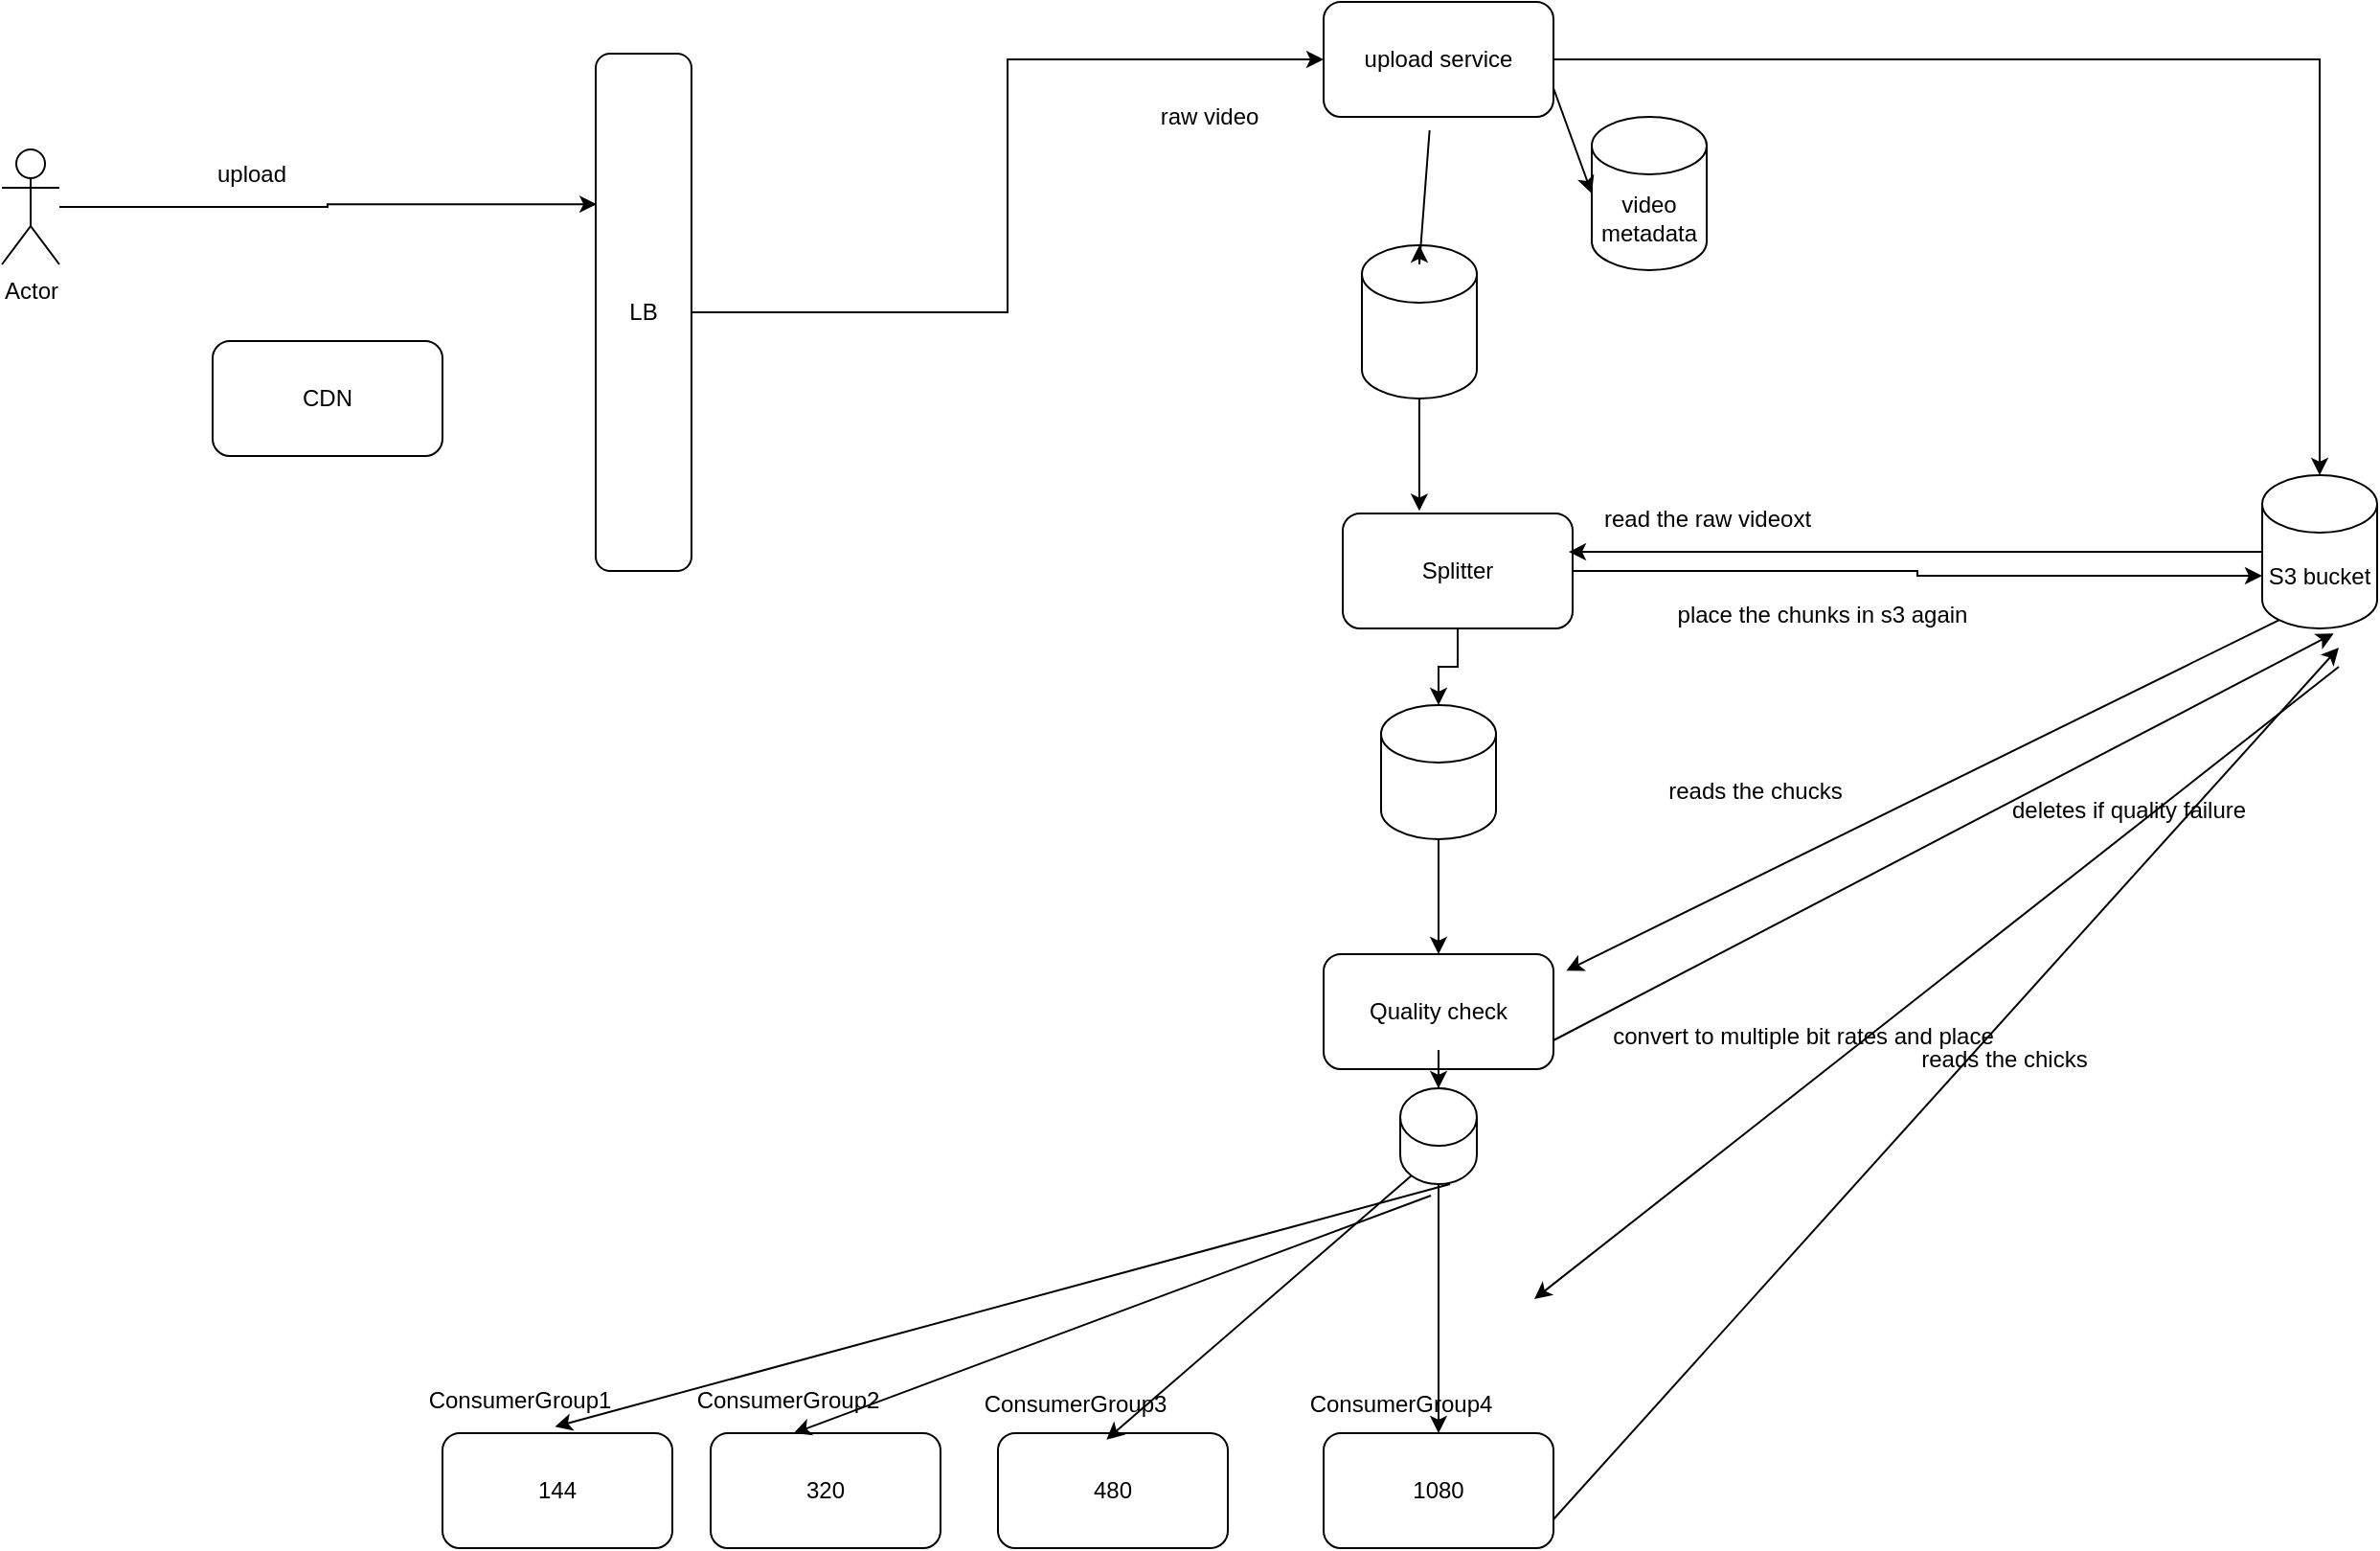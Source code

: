 <mxfile version="26.0.2">
  <diagram name="Page-1" id="wr1D-0MTlJyjIQ2NOFZ8">
    <mxGraphModel dx="794" dy="412" grid="1" gridSize="10" guides="1" tooltips="1" connect="1" arrows="1" fold="1" page="1" pageScale="1" pageWidth="2300" pageHeight="2300" math="0" shadow="0">
      <root>
        <mxCell id="0" />
        <mxCell id="1" parent="0" />
        <mxCell id="ig0RAC2btzfinSxMwZul-1" value="Actor" style="shape=umlActor;verticalLabelPosition=bottom;verticalAlign=top;html=1;outlineConnect=0;" vertex="1" parent="1">
          <mxGeometry x="30" y="80" width="30" height="60" as="geometry" />
        </mxCell>
        <mxCell id="ig0RAC2btzfinSxMwZul-8" style="edgeStyle=orthogonalEdgeStyle;rounded=0;orthogonalLoop=1;jettySize=auto;html=1;entryX=0;entryY=0.5;entryDx=0;entryDy=0;" edge="1" parent="1" source="ig0RAC2btzfinSxMwZul-2" target="ig0RAC2btzfinSxMwZul-7">
          <mxGeometry relative="1" as="geometry" />
        </mxCell>
        <mxCell id="ig0RAC2btzfinSxMwZul-2" value="LB" style="rounded=1;whiteSpace=wrap;html=1;" vertex="1" parent="1">
          <mxGeometry x="340" y="30" width="50" height="270" as="geometry" />
        </mxCell>
        <mxCell id="ig0RAC2btzfinSxMwZul-4" value="CDN" style="rounded=1;whiteSpace=wrap;html=1;" vertex="1" parent="1">
          <mxGeometry x="140" y="180" width="120" height="60" as="geometry" />
        </mxCell>
        <mxCell id="ig0RAC2btzfinSxMwZul-5" style="edgeStyle=orthogonalEdgeStyle;rounded=0;orthogonalLoop=1;jettySize=auto;html=1;entryX=0.011;entryY=0.291;entryDx=0;entryDy=0;entryPerimeter=0;" edge="1" parent="1" source="ig0RAC2btzfinSxMwZul-1" target="ig0RAC2btzfinSxMwZul-2">
          <mxGeometry relative="1" as="geometry" />
        </mxCell>
        <mxCell id="ig0RAC2btzfinSxMwZul-6" value="upload" style="text;html=1;align=center;verticalAlign=middle;resizable=0;points=[];autosize=1;strokeColor=none;fillColor=none;" vertex="1" parent="1">
          <mxGeometry x="130" y="78" width="60" height="30" as="geometry" />
        </mxCell>
        <mxCell id="ig0RAC2btzfinSxMwZul-9" style="edgeStyle=orthogonalEdgeStyle;rounded=0;orthogonalLoop=1;jettySize=auto;html=1;" edge="1" parent="1" source="ig0RAC2btzfinSxMwZul-7" target="ig0RAC2btzfinSxMwZul-10">
          <mxGeometry relative="1" as="geometry">
            <mxPoint x="780" y="80" as="targetPoint" />
          </mxGeometry>
        </mxCell>
        <mxCell id="ig0RAC2btzfinSxMwZul-7" value="upload service" style="rounded=1;whiteSpace=wrap;html=1;" vertex="1" parent="1">
          <mxGeometry x="720" y="3" width="120" height="60" as="geometry" />
        </mxCell>
        <mxCell id="ig0RAC2btzfinSxMwZul-10" value="S3 bucket" style="shape=cylinder3;whiteSpace=wrap;html=1;boundedLbl=1;backgroundOutline=1;size=15;" vertex="1" parent="1">
          <mxGeometry x="1210" y="250" width="60" height="80" as="geometry" />
        </mxCell>
        <mxCell id="ig0RAC2btzfinSxMwZul-11" value="raw video" style="text;html=1;align=center;verticalAlign=middle;resizable=0;points=[];autosize=1;strokeColor=none;fillColor=none;" vertex="1" parent="1">
          <mxGeometry x="625" y="48" width="70" height="30" as="geometry" />
        </mxCell>
        <mxCell id="ig0RAC2btzfinSxMwZul-12" value="video metadata" style="shape=cylinder3;whiteSpace=wrap;html=1;boundedLbl=1;backgroundOutline=1;size=15;" vertex="1" parent="1">
          <mxGeometry x="860" y="63" width="60" height="80" as="geometry" />
        </mxCell>
        <mxCell id="ig0RAC2btzfinSxMwZul-13" value="" style="endArrow=classic;html=1;rounded=0;exitX=1;exitY=0.75;exitDx=0;exitDy=0;entryX=0;entryY=0.5;entryDx=0;entryDy=0;entryPerimeter=0;" edge="1" parent="1" source="ig0RAC2btzfinSxMwZul-7" target="ig0RAC2btzfinSxMwZul-12">
          <mxGeometry width="50" height="50" relative="1" as="geometry">
            <mxPoint x="570" y="240" as="sourcePoint" />
            <mxPoint x="810" y="108" as="targetPoint" />
          </mxGeometry>
        </mxCell>
        <mxCell id="ig0RAC2btzfinSxMwZul-22" style="edgeStyle=orthogonalEdgeStyle;rounded=0;orthogonalLoop=1;jettySize=auto;html=1;" edge="1" parent="1" source="ig0RAC2btzfinSxMwZul-14" target="ig0RAC2btzfinSxMwZul-23">
          <mxGeometry relative="1" as="geometry">
            <mxPoint x="780" y="410" as="targetPoint" />
          </mxGeometry>
        </mxCell>
        <mxCell id="ig0RAC2btzfinSxMwZul-14" value="Splitter" style="rounded=1;whiteSpace=wrap;html=1;" vertex="1" parent="1">
          <mxGeometry x="730" y="270" width="120" height="60" as="geometry" />
        </mxCell>
        <mxCell id="ig0RAC2btzfinSxMwZul-15" value="" style="shape=cylinder3;whiteSpace=wrap;html=1;boundedLbl=1;backgroundOutline=1;size=15;" vertex="1" parent="1">
          <mxGeometry x="740" y="130" width="60" height="80" as="geometry" />
        </mxCell>
        <mxCell id="ig0RAC2btzfinSxMwZul-16" value="" style="endArrow=classic;html=1;rounded=0;exitX=0.461;exitY=1.117;exitDx=0;exitDy=0;exitPerimeter=0;" edge="1" parent="1" source="ig0RAC2btzfinSxMwZul-7" target="ig0RAC2btzfinSxMwZul-15">
          <mxGeometry width="50" height="50" relative="1" as="geometry">
            <mxPoint x="570" y="240" as="sourcePoint" />
            <mxPoint x="620" y="190" as="targetPoint" />
            <Array as="points">
              <mxPoint x="770" y="140" />
            </Array>
          </mxGeometry>
        </mxCell>
        <mxCell id="ig0RAC2btzfinSxMwZul-17" style="edgeStyle=orthogonalEdgeStyle;rounded=0;orthogonalLoop=1;jettySize=auto;html=1;entryX=0.333;entryY=-0.022;entryDx=0;entryDy=0;entryPerimeter=0;" edge="1" parent="1" source="ig0RAC2btzfinSxMwZul-15" target="ig0RAC2btzfinSxMwZul-14">
          <mxGeometry relative="1" as="geometry" />
        </mxCell>
        <mxCell id="ig0RAC2btzfinSxMwZul-18" style="edgeStyle=orthogonalEdgeStyle;rounded=0;orthogonalLoop=1;jettySize=auto;html=1;entryX=0;entryY=0;entryDx=0;entryDy=52.5;entryPerimeter=0;" edge="1" parent="1" source="ig0RAC2btzfinSxMwZul-14" target="ig0RAC2btzfinSxMwZul-10">
          <mxGeometry relative="1" as="geometry" />
        </mxCell>
        <mxCell id="ig0RAC2btzfinSxMwZul-19" value="read the raw videoxt" style="text;html=1;align=center;verticalAlign=middle;resizable=0;points=[];autosize=1;strokeColor=none;fillColor=none;" vertex="1" parent="1">
          <mxGeometry x="855" y="258" width="130" height="30" as="geometry" />
        </mxCell>
        <mxCell id="ig0RAC2btzfinSxMwZul-20" style="edgeStyle=orthogonalEdgeStyle;rounded=0;orthogonalLoop=1;jettySize=auto;html=1;entryX=-0.054;entryY=1.067;entryDx=0;entryDy=0;entryPerimeter=0;" edge="1" parent="1" source="ig0RAC2btzfinSxMwZul-10" target="ig0RAC2btzfinSxMwZul-19">
          <mxGeometry relative="1" as="geometry" />
        </mxCell>
        <mxCell id="ig0RAC2btzfinSxMwZul-21" value="place the chunks in s3 again" style="text;html=1;align=center;verticalAlign=middle;resizable=0;points=[];autosize=1;strokeColor=none;fillColor=none;" vertex="1" parent="1">
          <mxGeometry x="895" y="308" width="170" height="30" as="geometry" />
        </mxCell>
        <mxCell id="ig0RAC2btzfinSxMwZul-25" style="edgeStyle=orthogonalEdgeStyle;rounded=0;orthogonalLoop=1;jettySize=auto;html=1;entryX=0.5;entryY=0;entryDx=0;entryDy=0;" edge="1" parent="1" source="ig0RAC2btzfinSxMwZul-23" target="ig0RAC2btzfinSxMwZul-24">
          <mxGeometry relative="1" as="geometry" />
        </mxCell>
        <mxCell id="ig0RAC2btzfinSxMwZul-23" value="" style="shape=cylinder3;whiteSpace=wrap;html=1;boundedLbl=1;backgroundOutline=1;size=15;" vertex="1" parent="1">
          <mxGeometry x="750" y="370" width="60" height="70" as="geometry" />
        </mxCell>
        <mxCell id="ig0RAC2btzfinSxMwZul-30" style="edgeStyle=orthogonalEdgeStyle;rounded=0;orthogonalLoop=1;jettySize=auto;html=1;" edge="1" parent="1" source="ig0RAC2btzfinSxMwZul-38" target="ig0RAC2btzfinSxMwZul-31">
          <mxGeometry relative="1" as="geometry">
            <mxPoint x="780" y="640" as="targetPoint" />
          </mxGeometry>
        </mxCell>
        <mxCell id="ig0RAC2btzfinSxMwZul-24" value="Quality check" style="rounded=1;whiteSpace=wrap;html=1;" vertex="1" parent="1">
          <mxGeometry x="720" y="500" width="120" height="60" as="geometry" />
        </mxCell>
        <mxCell id="ig0RAC2btzfinSxMwZul-27" value="" style="endArrow=classic;html=1;rounded=0;exitX=0.145;exitY=1;exitDx=0;exitDy=-4.35;exitPerimeter=0;entryX=1.056;entryY=0.144;entryDx=0;entryDy=0;entryPerimeter=0;" edge="1" parent="1" source="ig0RAC2btzfinSxMwZul-10" target="ig0RAC2btzfinSxMwZul-24">
          <mxGeometry width="50" height="50" relative="1" as="geometry">
            <mxPoint x="960" y="410" as="sourcePoint" />
            <mxPoint x="1010" y="360" as="targetPoint" />
          </mxGeometry>
        </mxCell>
        <mxCell id="ig0RAC2btzfinSxMwZul-28" value="deletes if quality failure" style="text;html=1;align=center;verticalAlign=middle;resizable=0;points=[];autosize=1;strokeColor=none;fillColor=none;" vertex="1" parent="1">
          <mxGeometry x="1065" y="410" width="150" height="30" as="geometry" />
        </mxCell>
        <mxCell id="ig0RAC2btzfinSxMwZul-29" value="reads the chucks" style="text;html=1;align=center;verticalAlign=middle;resizable=0;points=[];autosize=1;strokeColor=none;fillColor=none;" vertex="1" parent="1">
          <mxGeometry x="890" y="400" width="110" height="30" as="geometry" />
        </mxCell>
        <mxCell id="ig0RAC2btzfinSxMwZul-31" value="1080" style="rounded=1;whiteSpace=wrap;html=1;" vertex="1" parent="1">
          <mxGeometry x="720" y="750" width="120" height="60" as="geometry" />
        </mxCell>
        <mxCell id="ig0RAC2btzfinSxMwZul-33" value="" style="endArrow=classic;html=1;rounded=0;exitX=1;exitY=0.75;exitDx=0;exitDy=0;entryX=0.622;entryY=1.033;entryDx=0;entryDy=0;entryPerimeter=0;" edge="1" parent="1" source="ig0RAC2btzfinSxMwZul-24" target="ig0RAC2btzfinSxMwZul-10">
          <mxGeometry width="50" height="50" relative="1" as="geometry">
            <mxPoint x="960" y="540" as="sourcePoint" />
            <mxPoint x="1010" y="490" as="targetPoint" />
          </mxGeometry>
        </mxCell>
        <mxCell id="ig0RAC2btzfinSxMwZul-34" value="" style="endArrow=classic;html=1;rounded=0;exitX=1;exitY=0.75;exitDx=0;exitDy=0;" edge="1" parent="1" source="ig0RAC2btzfinSxMwZul-31">
          <mxGeometry width="50" height="50" relative="1" as="geometry">
            <mxPoint x="960" y="540" as="sourcePoint" />
            <mxPoint x="1250" y="340" as="targetPoint" />
          </mxGeometry>
        </mxCell>
        <mxCell id="ig0RAC2btzfinSxMwZul-35" value="reads the chicks" style="text;html=1;align=center;verticalAlign=middle;resizable=0;points=[];autosize=1;strokeColor=none;fillColor=none;" vertex="1" parent="1">
          <mxGeometry x="1020" y="540" width="110" height="30" as="geometry" />
        </mxCell>
        <mxCell id="ig0RAC2btzfinSxMwZul-36" value="" style="endArrow=classic;html=1;rounded=0;" edge="1" parent="1">
          <mxGeometry width="50" height="50" relative="1" as="geometry">
            <mxPoint x="1250" y="350" as="sourcePoint" />
            <mxPoint x="830" y="680" as="targetPoint" />
          </mxGeometry>
        </mxCell>
        <mxCell id="ig0RAC2btzfinSxMwZul-37" value="convert to multiple bit rates and place" style="text;html=1;align=center;verticalAlign=middle;resizable=0;points=[];autosize=1;strokeColor=none;fillColor=none;" vertex="1" parent="1">
          <mxGeometry x="860" y="528" width="220" height="30" as="geometry" />
        </mxCell>
        <mxCell id="ig0RAC2btzfinSxMwZul-39" value="" style="edgeStyle=orthogonalEdgeStyle;rounded=0;orthogonalLoop=1;jettySize=auto;html=1;" edge="1" parent="1" source="ig0RAC2btzfinSxMwZul-24" target="ig0RAC2btzfinSxMwZul-38">
          <mxGeometry relative="1" as="geometry">
            <mxPoint x="780" y="620" as="targetPoint" />
            <mxPoint x="780" y="560" as="sourcePoint" />
          </mxGeometry>
        </mxCell>
        <mxCell id="ig0RAC2btzfinSxMwZul-38" value="" style="shape=cylinder3;whiteSpace=wrap;html=1;boundedLbl=1;backgroundOutline=1;size=15;" vertex="1" parent="1">
          <mxGeometry x="760" y="570" width="40" height="50" as="geometry" />
        </mxCell>
        <mxCell id="ig0RAC2btzfinSxMwZul-40" value="480" style="rounded=1;whiteSpace=wrap;html=1;" vertex="1" parent="1">
          <mxGeometry x="550" y="750" width="120" height="60" as="geometry" />
        </mxCell>
        <mxCell id="ig0RAC2btzfinSxMwZul-41" value="320" style="rounded=1;whiteSpace=wrap;html=1;" vertex="1" parent="1">
          <mxGeometry x="400" y="750" width="120" height="60" as="geometry" />
        </mxCell>
        <mxCell id="ig0RAC2btzfinSxMwZul-42" value="144" style="rounded=1;whiteSpace=wrap;html=1;" vertex="1" parent="1">
          <mxGeometry x="260" y="750" width="120" height="60" as="geometry" />
        </mxCell>
        <mxCell id="ig0RAC2btzfinSxMwZul-43" value="ConsumerGroup1" style="text;html=1;align=center;verticalAlign=middle;resizable=0;points=[];autosize=1;strokeColor=none;fillColor=none;" vertex="1" parent="1">
          <mxGeometry x="240" y="718" width="120" height="30" as="geometry" />
        </mxCell>
        <mxCell id="ig0RAC2btzfinSxMwZul-44" value="ConsumerGroup2" style="text;html=1;align=center;verticalAlign=middle;resizable=0;points=[];autosize=1;strokeColor=none;fillColor=none;" vertex="1" parent="1">
          <mxGeometry x="380" y="718" width="120" height="30" as="geometry" />
        </mxCell>
        <mxCell id="ig0RAC2btzfinSxMwZul-45" value="ConsumerGroup3" style="text;html=1;align=center;verticalAlign=middle;resizable=0;points=[];autosize=1;strokeColor=none;fillColor=none;" vertex="1" parent="1">
          <mxGeometry x="530" y="720" width="120" height="30" as="geometry" />
        </mxCell>
        <mxCell id="ig0RAC2btzfinSxMwZul-46" value="ConsumerGroup4" style="text;html=1;align=center;verticalAlign=middle;resizable=0;points=[];autosize=1;strokeColor=none;fillColor=none;" vertex="1" parent="1">
          <mxGeometry x="700" y="720" width="120" height="30" as="geometry" />
        </mxCell>
        <mxCell id="ig0RAC2btzfinSxMwZul-47" value="" style="endArrow=classic;html=1;rounded=0;exitX=0.145;exitY=1;exitDx=0;exitDy=-4.35;exitPerimeter=0;entryX=0.639;entryY=1.111;entryDx=0;entryDy=0;entryPerimeter=0;" edge="1" parent="1" source="ig0RAC2btzfinSxMwZul-38" target="ig0RAC2btzfinSxMwZul-45">
          <mxGeometry width="50" height="50" relative="1" as="geometry">
            <mxPoint x="590" y="620" as="sourcePoint" />
            <mxPoint x="640" y="570" as="targetPoint" />
          </mxGeometry>
        </mxCell>
        <mxCell id="ig0RAC2btzfinSxMwZul-49" value="" style="endArrow=classic;html=1;rounded=0;exitX=0.145;exitY=1;exitDx=0;exitDy=-4.35;exitPerimeter=0;entryX=0.528;entryY=1.067;entryDx=0;entryDy=0;entryPerimeter=0;" edge="1" parent="1" target="ig0RAC2btzfinSxMwZul-44">
          <mxGeometry width="50" height="50" relative="1" as="geometry">
            <mxPoint x="776" y="626" as="sourcePoint" />
            <mxPoint x="617" y="763" as="targetPoint" />
          </mxGeometry>
        </mxCell>
        <mxCell id="ig0RAC2btzfinSxMwZul-50" value="" style="endArrow=classic;html=1;rounded=0;entryX=0.656;entryY=0.956;entryDx=0;entryDy=0;entryPerimeter=0;" edge="1" parent="1" target="ig0RAC2btzfinSxMwZul-43">
          <mxGeometry width="50" height="50" relative="1" as="geometry">
            <mxPoint x="786" y="620" as="sourcePoint" />
            <mxPoint x="627" y="773" as="targetPoint" />
          </mxGeometry>
        </mxCell>
      </root>
    </mxGraphModel>
  </diagram>
</mxfile>

